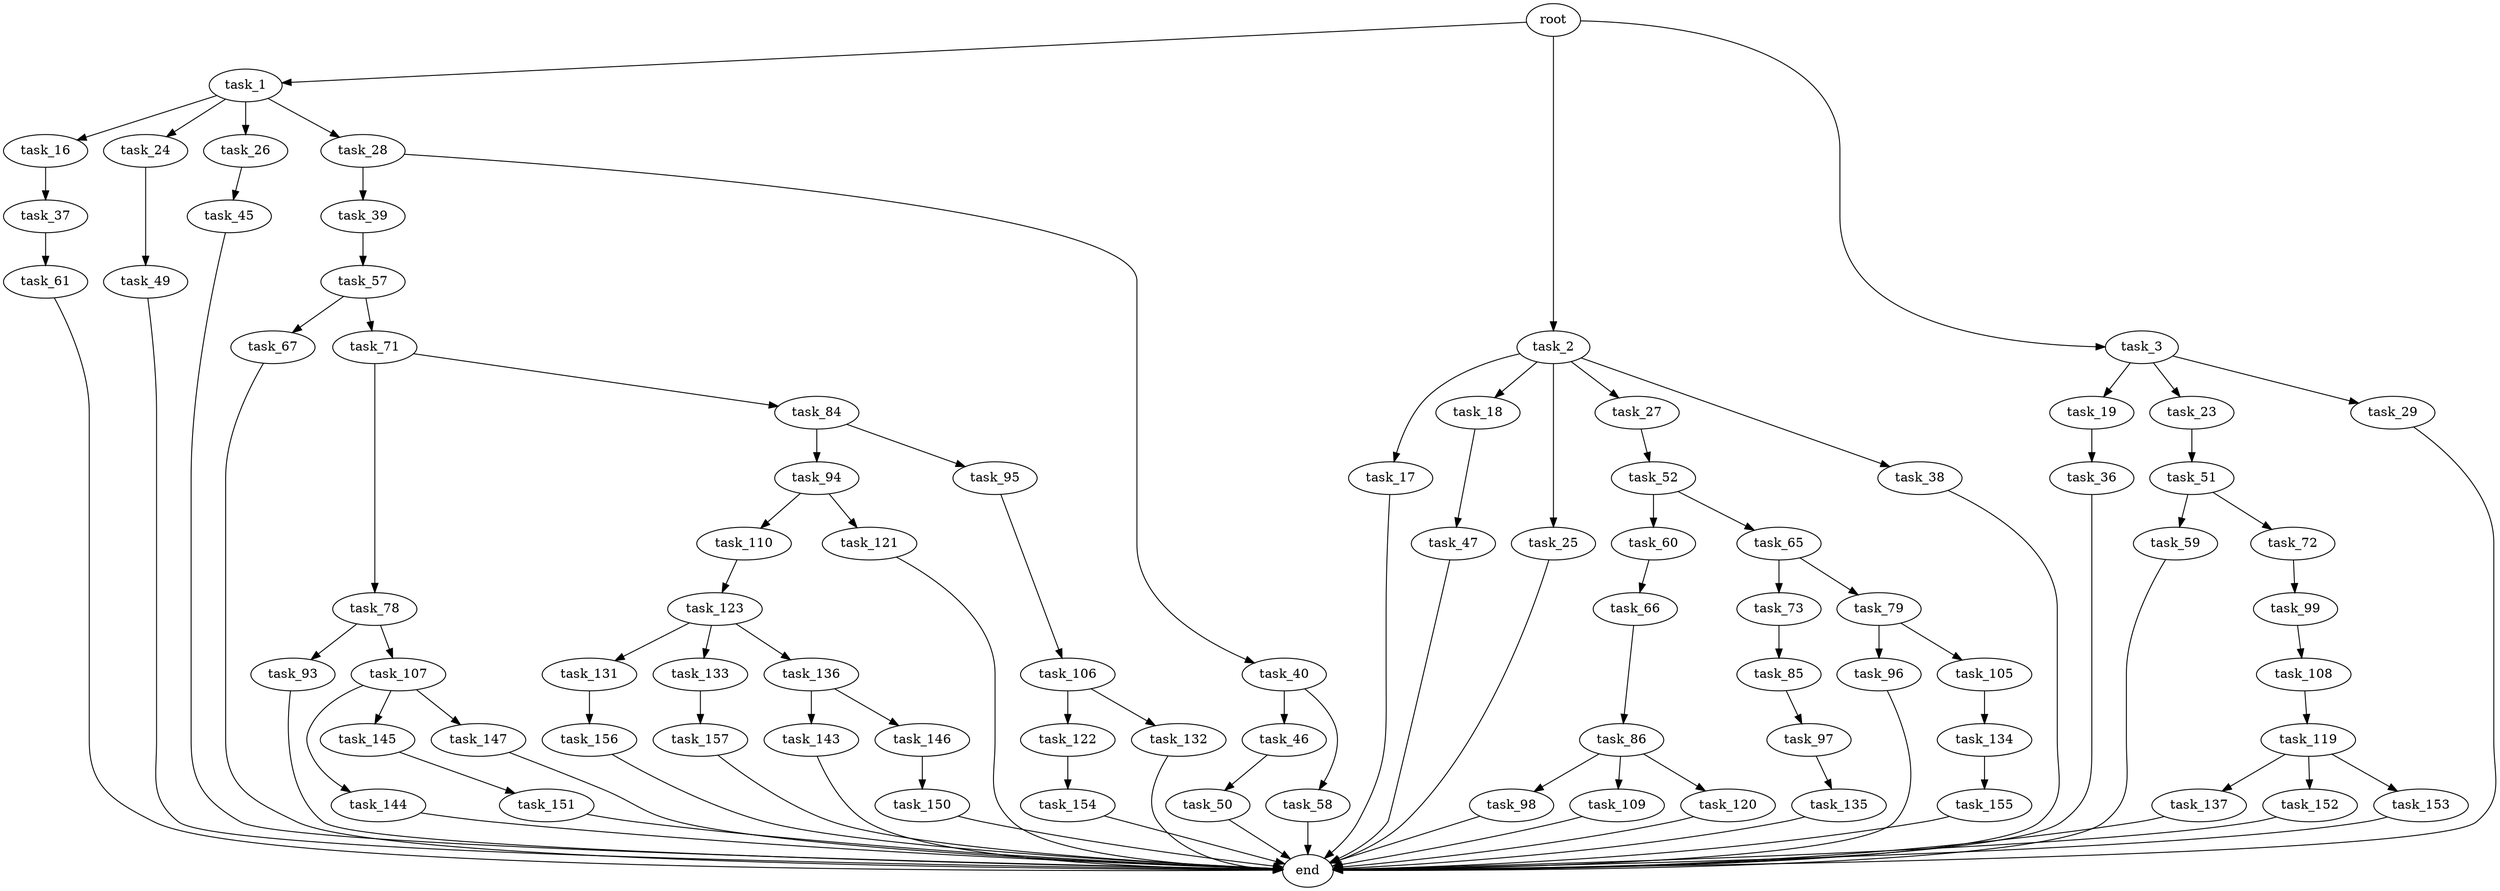 digraph G {
  root [size="0.000000"];
  task_1 [size="28990448960.000000"];
  task_2 [size="782757789696.000000"];
  task_3 [size="68719476736.000000"];
  task_16 [size="1073741824000.000000"];
  task_24 [size="95209432104.000000"];
  task_26 [size="1073741824000.000000"];
  task_28 [size="22866126000.000000"];
  task_17 [size="21541500204.000000"];
  task_18 [size="4211383675.000000"];
  task_25 [size="384816414632.000000"];
  task_27 [size="3416357531.000000"];
  task_38 [size="373059701664.000000"];
  task_19 [size="10882087920.000000"];
  task_23 [size="11067320033.000000"];
  task_29 [size="231928233984.000000"];
  task_37 [size="782757789696.000000"];
  end [size="0.000000"];
  task_47 [size="368293445632.000000"];
  task_36 [size="1715908973.000000"];
  task_51 [size="54445945933.000000"];
  task_49 [size="134833847676.000000"];
  task_45 [size="1342480308.000000"];
  task_52 [size="841055940.000000"];
  task_39 [size="17224581168.000000"];
  task_40 [size="8589934592.000000"];
  task_61 [size="89493012798.000000"];
  task_57 [size="368293445632.000000"];
  task_46 [size="28991029248.000000"];
  task_58 [size="28991029248.000000"];
  task_50 [size="733665052224.000000"];
  task_59 [size="4219565970.000000"];
  task_72 [size="152245953072.000000"];
  task_60 [size="231928233984.000000"];
  task_65 [size="8589934592.000000"];
  task_67 [size="15259759097.000000"];
  task_71 [size="858116777013.000000"];
  task_66 [size="90916568145.000000"];
  task_73 [size="549755813888.000000"];
  task_79 [size="68719476736.000000"];
  task_86 [size="4703627268.000000"];
  task_78 [size="2022756840.000000"];
  task_84 [size="782757789696.000000"];
  task_99 [size="6880066903.000000"];
  task_85 [size="162513480972.000000"];
  task_93 [size="28630510744.000000"];
  task_107 [size="105220411134.000000"];
  task_96 [size="7721679256.000000"];
  task_105 [size="134217728000.000000"];
  task_94 [size="134217728000.000000"];
  task_95 [size="669148437123.000000"];
  task_97 [size="28991029248.000000"];
  task_98 [size="3469757184.000000"];
  task_109 [size="77471484072.000000"];
  task_120 [size="473465815.000000"];
  task_110 [size="1073741824000.000000"];
  task_121 [size="1073741824000.000000"];
  task_106 [size="28962672176.000000"];
  task_135 [size="68719476736.000000"];
  task_108 [size="32930842142.000000"];
  task_134 [size="620180447636.000000"];
  task_122 [size="549755813888.000000"];
  task_132 [size="231928233984.000000"];
  task_144 [size="23565821766.000000"];
  task_145 [size="368293445632.000000"];
  task_147 [size="28991029248.000000"];
  task_119 [size="68719476736.000000"];
  task_123 [size="763894731.000000"];
  task_137 [size="4331709579.000000"];
  task_152 [size="23016887226.000000"];
  task_153 [size="231928233984.000000"];
  task_154 [size="1362212289.000000"];
  task_131 [size="112243522128.000000"];
  task_133 [size="12524364608.000000"];
  task_136 [size="27513262488.000000"];
  task_156 [size="42893506931.000000"];
  task_157 [size="84053901569.000000"];
  task_155 [size="4395541403.000000"];
  task_143 [size="78774494012.000000"];
  task_146 [size="68719476736.000000"];
  task_151 [size="510444826.000000"];
  task_150 [size="368293445632.000000"];

  root -> task_1 [size="1.000000"];
  root -> task_2 [size="1.000000"];
  root -> task_3 [size="1.000000"];
  task_1 -> task_16 [size="536870912.000000"];
  task_1 -> task_24 [size="536870912.000000"];
  task_1 -> task_26 [size="536870912.000000"];
  task_1 -> task_28 [size="536870912.000000"];
  task_2 -> task_17 [size="679477248.000000"];
  task_2 -> task_18 [size="679477248.000000"];
  task_2 -> task_25 [size="679477248.000000"];
  task_2 -> task_27 [size="679477248.000000"];
  task_2 -> task_38 [size="679477248.000000"];
  task_3 -> task_19 [size="134217728.000000"];
  task_3 -> task_23 [size="134217728.000000"];
  task_3 -> task_29 [size="134217728.000000"];
  task_16 -> task_37 [size="838860800.000000"];
  task_24 -> task_49 [size="134217728.000000"];
  task_26 -> task_45 [size="838860800.000000"];
  task_28 -> task_39 [size="33554432.000000"];
  task_28 -> task_40 [size="33554432.000000"];
  task_17 -> end [size="1.000000"];
  task_18 -> task_47 [size="209715200.000000"];
  task_25 -> end [size="1.000000"];
  task_27 -> task_52 [size="75497472.000000"];
  task_38 -> end [size="1.000000"];
  task_19 -> task_36 [size="536870912.000000"];
  task_23 -> task_51 [size="209715200.000000"];
  task_29 -> end [size="1.000000"];
  task_37 -> task_61 [size="679477248.000000"];
  task_47 -> end [size="1.000000"];
  task_36 -> end [size="1.000000"];
  task_51 -> task_59 [size="75497472.000000"];
  task_51 -> task_72 [size="75497472.000000"];
  task_49 -> end [size="1.000000"];
  task_45 -> end [size="1.000000"];
  task_52 -> task_60 [size="33554432.000000"];
  task_52 -> task_65 [size="33554432.000000"];
  task_39 -> task_57 [size="33554432.000000"];
  task_40 -> task_46 [size="33554432.000000"];
  task_40 -> task_58 [size="33554432.000000"];
  task_61 -> end [size="1.000000"];
  task_57 -> task_67 [size="411041792.000000"];
  task_57 -> task_71 [size="411041792.000000"];
  task_46 -> task_50 [size="75497472.000000"];
  task_58 -> end [size="1.000000"];
  task_50 -> end [size="1.000000"];
  task_59 -> end [size="1.000000"];
  task_72 -> task_99 [size="134217728.000000"];
  task_60 -> task_66 [size="301989888.000000"];
  task_65 -> task_73 [size="33554432.000000"];
  task_65 -> task_79 [size="33554432.000000"];
  task_67 -> end [size="1.000000"];
  task_71 -> task_78 [size="838860800.000000"];
  task_71 -> task_84 [size="838860800.000000"];
  task_66 -> task_86 [size="209715200.000000"];
  task_73 -> task_85 [size="536870912.000000"];
  task_79 -> task_96 [size="134217728.000000"];
  task_79 -> task_105 [size="134217728.000000"];
  task_86 -> task_98 [size="209715200.000000"];
  task_86 -> task_109 [size="209715200.000000"];
  task_86 -> task_120 [size="209715200.000000"];
  task_78 -> task_93 [size="33554432.000000"];
  task_78 -> task_107 [size="33554432.000000"];
  task_84 -> task_94 [size="679477248.000000"];
  task_84 -> task_95 [size="679477248.000000"];
  task_99 -> task_108 [size="301989888.000000"];
  task_85 -> task_97 [size="134217728.000000"];
  task_93 -> end [size="1.000000"];
  task_107 -> task_144 [size="301989888.000000"];
  task_107 -> task_145 [size="301989888.000000"];
  task_107 -> task_147 [size="301989888.000000"];
  task_96 -> end [size="1.000000"];
  task_105 -> task_134 [size="209715200.000000"];
  task_94 -> task_110 [size="209715200.000000"];
  task_94 -> task_121 [size="209715200.000000"];
  task_95 -> task_106 [size="679477248.000000"];
  task_97 -> task_135 [size="75497472.000000"];
  task_98 -> end [size="1.000000"];
  task_109 -> end [size="1.000000"];
  task_120 -> end [size="1.000000"];
  task_110 -> task_123 [size="838860800.000000"];
  task_121 -> end [size="1.000000"];
  task_106 -> task_122 [size="536870912.000000"];
  task_106 -> task_132 [size="536870912.000000"];
  task_135 -> end [size="1.000000"];
  task_108 -> task_119 [size="33554432.000000"];
  task_134 -> task_155 [size="838860800.000000"];
  task_122 -> task_154 [size="536870912.000000"];
  task_132 -> end [size="1.000000"];
  task_144 -> end [size="1.000000"];
  task_145 -> task_151 [size="411041792.000000"];
  task_147 -> end [size="1.000000"];
  task_119 -> task_137 [size="134217728.000000"];
  task_119 -> task_152 [size="134217728.000000"];
  task_119 -> task_153 [size="134217728.000000"];
  task_123 -> task_131 [size="33554432.000000"];
  task_123 -> task_133 [size="33554432.000000"];
  task_123 -> task_136 [size="33554432.000000"];
  task_137 -> end [size="1.000000"];
  task_152 -> end [size="1.000000"];
  task_153 -> end [size="1.000000"];
  task_154 -> end [size="1.000000"];
  task_131 -> task_156 [size="134217728.000000"];
  task_133 -> task_157 [size="209715200.000000"];
  task_136 -> task_143 [size="838860800.000000"];
  task_136 -> task_146 [size="838860800.000000"];
  task_156 -> end [size="1.000000"];
  task_157 -> end [size="1.000000"];
  task_155 -> end [size="1.000000"];
  task_143 -> end [size="1.000000"];
  task_146 -> task_150 [size="134217728.000000"];
  task_151 -> end [size="1.000000"];
  task_150 -> end [size="1.000000"];
}
